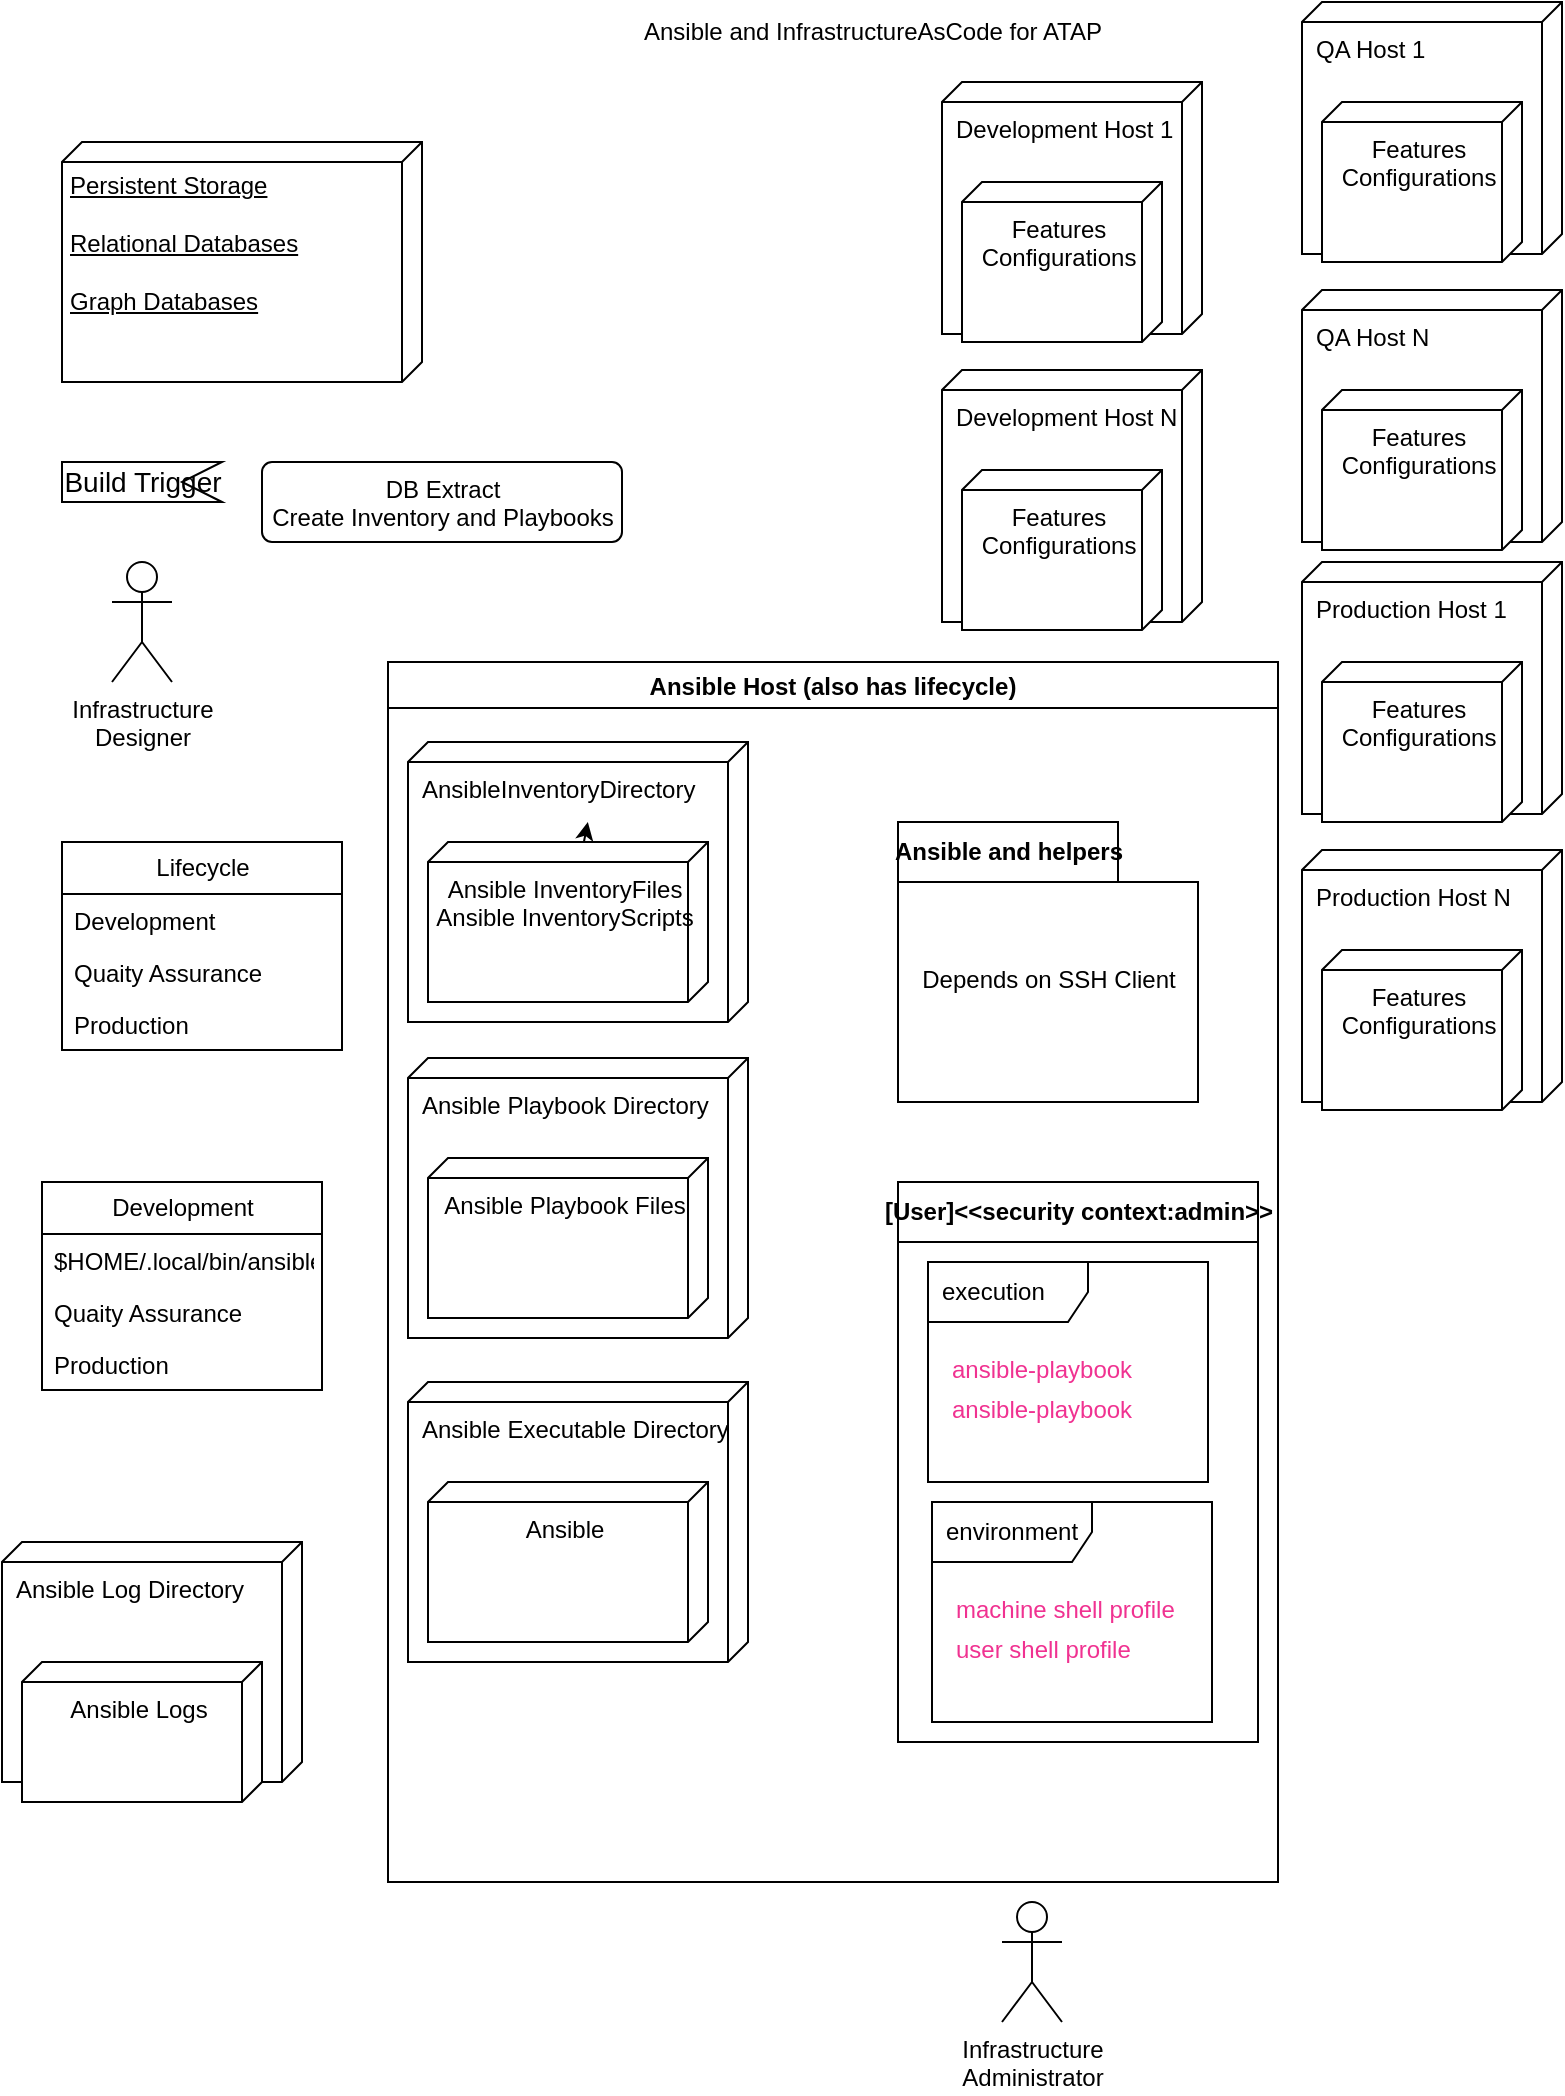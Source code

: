 <mxfile>
    <diagram id="c3lxntSO4So_CIcGVEkf" name="Page-1">
        <mxGraphModel dx="1429" dy="574" grid="1" gridSize="10" guides="1" tooltips="1" connect="1" arrows="1" fold="1" page="1" pageScale="1" pageWidth="850" pageHeight="1100" math="0" shadow="0">
            <root>
                <mxCell id="0"/>
                <mxCell id="1" parent="0"/>
                <mxCell id="2" value="Ansible and InfrastructureAsCode for ATAP&lt;br&gt;" style="text;html=1;align=center;verticalAlign=middle;resizable=0;points=[];autosize=1;" parent="1" vertex="1">
                    <mxGeometry x="320" y="10" width="250" height="30" as="geometry"/>
                </mxCell>
                <mxCell id="3" value="Persistent Storage&lt;br&gt;&lt;br&gt;Relational Databases&lt;br&gt;&lt;br&gt;Graph Databases" style="verticalAlign=top;align=left;spacingTop=8;spacingLeft=2;spacingRight=12;shape=cube;size=10;direction=south;fontStyle=4;html=1;" parent="1" vertex="1">
                    <mxGeometry x="40" y="80" width="180" height="120" as="geometry"/>
                </mxCell>
                <mxCell id="4" value="Build Trigger" style="html=1;shape=mxgraph.infographic.ribbonSimple;notch1=20;notch2=0;align=center;verticalAlign=middle;fontSize=14;fontStyle=0;flipH=1;fillColor=#FFFFFF;" parent="1" vertex="1">
                    <mxGeometry x="40" y="240" width="80" height="20" as="geometry"/>
                </mxCell>
                <mxCell id="5" value="DB Extract&lt;br&gt;Create Inventory and Playbooks" style="html=1;align=center;verticalAlign=top;rounded=1;absoluteArcSize=1;arcSize=10;dashed=0;" parent="1" vertex="1">
                    <mxGeometry x="140" y="240" width="180" height="40" as="geometry"/>
                </mxCell>
                <mxCell id="13" value="Infrastructure&lt;br&gt;Designer" style="shape=umlActor;verticalLabelPosition=bottom;verticalAlign=top;html=1;" parent="1" vertex="1">
                    <mxGeometry x="65" y="290" width="30" height="60" as="geometry"/>
                </mxCell>
                <mxCell id="15" value="Lifecycle" style="swimlane;fontStyle=0;childLayout=stackLayout;horizontal=1;startSize=26;fillColor=none;horizontalStack=0;resizeParent=1;resizeParentMax=0;resizeLast=0;collapsible=1;marginBottom=0;html=1;" vertex="1" parent="1">
                    <mxGeometry x="40" y="430" width="140" height="104" as="geometry"/>
                </mxCell>
                <mxCell id="16" value="Development" style="text;strokeColor=none;fillColor=none;align=left;verticalAlign=top;spacingLeft=4;spacingRight=4;overflow=hidden;rotatable=0;points=[[0,0.5],[1,0.5]];portConstraint=eastwest;whiteSpace=wrap;html=1;" vertex="1" parent="15">
                    <mxGeometry y="26" width="140" height="26" as="geometry"/>
                </mxCell>
                <mxCell id="17" value="Quaity Assurance" style="text;strokeColor=none;fillColor=none;align=left;verticalAlign=top;spacingLeft=4;spacingRight=4;overflow=hidden;rotatable=0;points=[[0,0.5],[1,0.5]];portConstraint=eastwest;whiteSpace=wrap;html=1;" vertex="1" parent="15">
                    <mxGeometry y="52" width="140" height="26" as="geometry"/>
                </mxCell>
                <mxCell id="18" value="Production" style="text;strokeColor=none;fillColor=none;align=left;verticalAlign=top;spacingLeft=4;spacingRight=4;overflow=hidden;rotatable=0;points=[[0,0.5],[1,0.5]];portConstraint=eastwest;whiteSpace=wrap;html=1;" vertex="1" parent="15">
                    <mxGeometry y="78" width="140" height="26" as="geometry"/>
                </mxCell>
                <mxCell id="25" value="" style="group" vertex="1" connectable="0" parent="1">
                    <mxGeometry x="660" y="290" width="130" height="270" as="geometry"/>
                </mxCell>
                <mxCell id="6" value="Production Host N" style="verticalAlign=top;align=left;shape=cube;size=10;direction=south;fontStyle=0;html=1;boundedLbl=1;spacingLeft=5;" parent="25" vertex="1">
                    <mxGeometry y="144" width="130" height="126.0" as="geometry"/>
                </mxCell>
                <mxCell id="7" value="Features&lt;br&gt;Configurations" style="verticalAlign=top;align=center;shape=cube;size=10;direction=south;html=1;boundedLbl=1;spacingLeft=5;" parent="6" vertex="1">
                    <mxGeometry width="100" height="80" relative="1" as="geometry">
                        <mxPoint x="10" y="50" as="offset"/>
                    </mxGeometry>
                </mxCell>
                <mxCell id="19" value="Production Host 1" style="verticalAlign=top;align=left;shape=cube;size=10;direction=south;fontStyle=0;html=1;boundedLbl=1;spacingLeft=5;" vertex="1" parent="25">
                    <mxGeometry width="130" height="126.0" as="geometry"/>
                </mxCell>
                <mxCell id="20" value="Features&lt;br&gt;Configurations" style="verticalAlign=top;align=center;shape=cube;size=10;direction=south;html=1;boundedLbl=1;spacingLeft=5;" vertex="1" parent="19">
                    <mxGeometry width="100" height="80" relative="1" as="geometry">
                        <mxPoint x="10" y="50" as="offset"/>
                    </mxGeometry>
                </mxCell>
                <mxCell id="26" value="" style="group" vertex="1" connectable="0" parent="1">
                    <mxGeometry x="660" y="10" width="130" height="270" as="geometry"/>
                </mxCell>
                <mxCell id="27" value="QA Host N" style="verticalAlign=top;align=left;shape=cube;size=10;direction=south;fontStyle=0;html=1;boundedLbl=1;spacingLeft=5;" vertex="1" parent="26">
                    <mxGeometry y="144" width="130" height="126.0" as="geometry"/>
                </mxCell>
                <mxCell id="28" value="Features&lt;br&gt;Configurations" style="verticalAlign=top;align=center;shape=cube;size=10;direction=south;html=1;boundedLbl=1;spacingLeft=5;" vertex="1" parent="27">
                    <mxGeometry width="100" height="80" relative="1" as="geometry">
                        <mxPoint x="10" y="50" as="offset"/>
                    </mxGeometry>
                </mxCell>
                <mxCell id="29" value="QA Host 1" style="verticalAlign=top;align=left;shape=cube;size=10;direction=south;fontStyle=0;html=1;boundedLbl=1;spacingLeft=5;" vertex="1" parent="26">
                    <mxGeometry width="130" height="126.0" as="geometry"/>
                </mxCell>
                <mxCell id="30" value="Features&lt;br&gt;Configurations" style="verticalAlign=top;align=center;shape=cube;size=10;direction=south;html=1;boundedLbl=1;spacingLeft=5;" vertex="1" parent="29">
                    <mxGeometry width="100" height="80" relative="1" as="geometry">
                        <mxPoint x="10" y="50" as="offset"/>
                    </mxGeometry>
                </mxCell>
                <mxCell id="31" value="" style="group" vertex="1" connectable="0" parent="1">
                    <mxGeometry x="480" y="50" width="130" height="270" as="geometry"/>
                </mxCell>
                <mxCell id="32" value="Development Host N" style="verticalAlign=top;align=left;shape=cube;size=10;direction=south;fontStyle=0;html=1;boundedLbl=1;spacingLeft=5;" vertex="1" parent="31">
                    <mxGeometry y="144" width="130" height="126.0" as="geometry"/>
                </mxCell>
                <mxCell id="33" value="Features&lt;br&gt;Configurations" style="verticalAlign=top;align=center;shape=cube;size=10;direction=south;html=1;boundedLbl=1;spacingLeft=5;" vertex="1" parent="32">
                    <mxGeometry width="100" height="80" relative="1" as="geometry">
                        <mxPoint x="10" y="50" as="offset"/>
                    </mxGeometry>
                </mxCell>
                <mxCell id="34" value="Development Host 1" style="verticalAlign=top;align=left;shape=cube;size=10;direction=south;fontStyle=0;html=1;boundedLbl=1;spacingLeft=5;" vertex="1" parent="31">
                    <mxGeometry width="130" height="126.0" as="geometry"/>
                </mxCell>
                <mxCell id="35" value="Features&lt;br&gt;Configurations" style="verticalAlign=top;align=center;shape=cube;size=10;direction=south;html=1;boundedLbl=1;spacingLeft=5;" vertex="1" parent="34">
                    <mxGeometry width="100" height="80" relative="1" as="geometry">
                        <mxPoint x="10" y="50" as="offset"/>
                    </mxGeometry>
                </mxCell>
                <mxCell id="38" value="Ansible Host (also has lifecycle)" style="swimlane;" vertex="1" parent="1">
                    <mxGeometry x="203" y="340" width="445" height="610" as="geometry"/>
                </mxCell>
                <mxCell id="41" value="Ansible and helpers" style="shape=folder;fontStyle=1;tabWidth=110;tabHeight=30;tabPosition=left;html=1;boundedLbl=1;labelInHeader=1;container=1;collapsible=0;" vertex="1" parent="38">
                    <mxGeometry x="255" y="80" width="150" height="140" as="geometry"/>
                </mxCell>
                <mxCell id="42" value="Depends on SSH Client" style="html=1;strokeColor=none;resizeWidth=1;resizeHeight=1;fillColor=none;part=1;connectable=0;allowArrows=0;deletable=0;" vertex="1" parent="41">
                    <mxGeometry width="150" height="98" relative="1" as="geometry">
                        <mxPoint y="30" as="offset"/>
                    </mxGeometry>
                </mxCell>
                <mxCell id="43" value="[User]&amp;lt;&amp;lt;security context:admin&amp;gt;&amp;gt;" style="swimlane;fontStyle=1;align=center;horizontal=1;startSize=30;collapsible=0;html=1;" vertex="1" parent="38">
                    <mxGeometry x="255" y="260" width="180" height="280" as="geometry"/>
                </mxCell>
                <mxCell id="44" value="execution" style="shape=umlFrame;tabPosition=left;html=1;boundedLbl=1;labelInHeader=1;width=80;height=30;swimlaneFillColor=#ffffff;align=left;spacingLeft=5;" vertex="1" parent="43">
                    <mxGeometry width="140" height="110" relative="1" as="geometry">
                        <mxPoint x="15" y="40" as="offset"/>
                    </mxGeometry>
                </mxCell>
                <mxCell id="45" value="ansible-playbook" style="text;align=left;fontColor=#F03291;" vertex="1" parent="44">
                    <mxGeometry width="100" height="20" relative="1" as="geometry">
                        <mxPoint x="10" y="40" as="offset"/>
                    </mxGeometry>
                </mxCell>
                <mxCell id="47" value="ansible-playbook" style="text;align=left;fontColor=#F03291;" vertex="1" parent="44">
                    <mxGeometry x="10" y="60" width="100" height="20" as="geometry"/>
                </mxCell>
                <mxCell id="55" value="environment" style="shape=umlFrame;tabPosition=left;html=1;boundedLbl=1;labelInHeader=1;width=80;height=30;swimlaneFillColor=#ffffff;align=left;spacingLeft=5;" vertex="1" parent="43">
                    <mxGeometry x="17" y="160" width="140" height="110" as="geometry"/>
                </mxCell>
                <mxCell id="56" value="machine shell profile" style="text;align=left;fontColor=#F03291;" vertex="1" parent="55">
                    <mxGeometry width="100" height="20" relative="1" as="geometry">
                        <mxPoint x="10" y="40" as="offset"/>
                    </mxGeometry>
                </mxCell>
                <mxCell id="57" value="user shell profile" style="text;align=left;fontColor=#F03291;" vertex="1" parent="55">
                    <mxGeometry x="10" y="60" width="100" height="20" as="geometry"/>
                </mxCell>
                <mxCell id="9" value="AnsibleInventoryDirectory" style="verticalAlign=top;align=left;shape=cube;size=10;direction=south;fontStyle=0;html=1;boundedLbl=1;spacingLeft=5;" parent="38" vertex="1">
                    <mxGeometry x="10" y="40" width="170" height="140" as="geometry"/>
                </mxCell>
                <mxCell id="10" value="Ansible InventoryFiles&lt;br&gt;Ansible InventoryScripts" style="verticalAlign=top;align=center;shape=cube;size=10;direction=south;html=1;boundedLbl=1;spacingLeft=5;" parent="9" vertex="1">
                    <mxGeometry width="140" height="80" relative="1" as="geometry">
                        <mxPoint x="10" y="50" as="offset"/>
                    </mxGeometry>
                </mxCell>
                <mxCell id="48" style="edgeStyle=none;html=1;entryX=0.286;entryY=0.471;entryDx=0;entryDy=0;entryPerimeter=0;fontSize=11;fontColor=#F03291;" edge="1" parent="38" source="10" target="9">
                    <mxGeometry relative="1" as="geometry"/>
                </mxCell>
                <mxCell id="11" value="Ansible Playbook Directory" style="verticalAlign=top;align=left;shape=cube;size=10;direction=south;fontStyle=0;html=1;boundedLbl=1;spacingLeft=5;" parent="38" vertex="1">
                    <mxGeometry x="10" y="198" width="170" height="140" as="geometry"/>
                </mxCell>
                <mxCell id="12" value="Ansible Playbook Files&lt;br&gt;" style="verticalAlign=top;align=center;shape=cube;size=10;direction=south;html=1;boundedLbl=1;spacingLeft=5;" parent="11" vertex="1">
                    <mxGeometry width="140" height="80" relative="1" as="geometry">
                        <mxPoint x="10" y="50" as="offset"/>
                    </mxGeometry>
                </mxCell>
                <mxCell id="53" value="Ansible Executable Directory" style="verticalAlign=top;align=left;shape=cube;size=10;direction=south;fontStyle=0;html=1;boundedLbl=1;spacingLeft=5;" vertex="1" parent="38">
                    <mxGeometry x="10" y="360" width="170" height="140" as="geometry"/>
                </mxCell>
                <mxCell id="54" value="Ansible" style="verticalAlign=top;align=center;shape=cube;size=10;direction=south;html=1;boundedLbl=1;spacingLeft=5;" vertex="1" parent="53">
                    <mxGeometry width="140" height="80" relative="1" as="geometry">
                        <mxPoint x="10" y="50" as="offset"/>
                    </mxGeometry>
                </mxCell>
                <mxCell id="14" value="Infrastructure&lt;br&gt;Administrator" style="shape=umlActor;verticalLabelPosition=bottom;verticalAlign=top;html=1;" parent="1" vertex="1">
                    <mxGeometry x="510" y="960" width="30" height="60" as="geometry"/>
                </mxCell>
                <mxCell id="58" value="Development" style="swimlane;fontStyle=0;childLayout=stackLayout;horizontal=1;startSize=26;fillColor=none;horizontalStack=0;resizeParent=1;resizeParentMax=0;resizeLast=0;collapsible=1;marginBottom=0;html=1;" vertex="1" parent="1">
                    <mxGeometry x="30" y="600" width="140" height="104" as="geometry"/>
                </mxCell>
                <mxCell id="59" value="$HOME/.local/bin/ansible" style="text;strokeColor=none;fillColor=none;align=left;verticalAlign=top;spacingLeft=4;spacingRight=4;overflow=hidden;rotatable=0;points=[[0,0.5],[1,0.5]];portConstraint=eastwest;whiteSpace=wrap;html=1;" vertex="1" parent="58">
                    <mxGeometry y="26" width="140" height="26" as="geometry"/>
                </mxCell>
                <mxCell id="60" value="Quaity Assurance" style="text;strokeColor=none;fillColor=none;align=left;verticalAlign=top;spacingLeft=4;spacingRight=4;overflow=hidden;rotatable=0;points=[[0,0.5],[1,0.5]];portConstraint=eastwest;whiteSpace=wrap;html=1;" vertex="1" parent="58">
                    <mxGeometry y="52" width="140" height="26" as="geometry"/>
                </mxCell>
                <mxCell id="61" value="Production" style="text;strokeColor=none;fillColor=none;align=left;verticalAlign=top;spacingLeft=4;spacingRight=4;overflow=hidden;rotatable=0;points=[[0,0.5],[1,0.5]];portConstraint=eastwest;whiteSpace=wrap;html=1;" vertex="1" parent="58">
                    <mxGeometry y="78" width="140" height="26" as="geometry"/>
                </mxCell>
                <mxCell id="62" value="Ansible Log Directory" style="verticalAlign=top;align=left;shape=cube;size=10;direction=south;fontStyle=0;html=1;boundedLbl=1;spacingLeft=5;" vertex="1" parent="1">
                    <mxGeometry x="10" y="780" width="150" height="120" as="geometry"/>
                </mxCell>
                <mxCell id="63" value="Ansible Logs" style="verticalAlign=top;align=center;shape=cube;size=10;direction=south;html=1;boundedLbl=1;spacingLeft=5;" vertex="1" parent="62">
                    <mxGeometry width="120" height="70" relative="1" as="geometry">
                        <mxPoint x="10" y="60" as="offset"/>
                    </mxGeometry>
                </mxCell>
            </root>
        </mxGraphModel>
    </diagram>
</mxfile>
